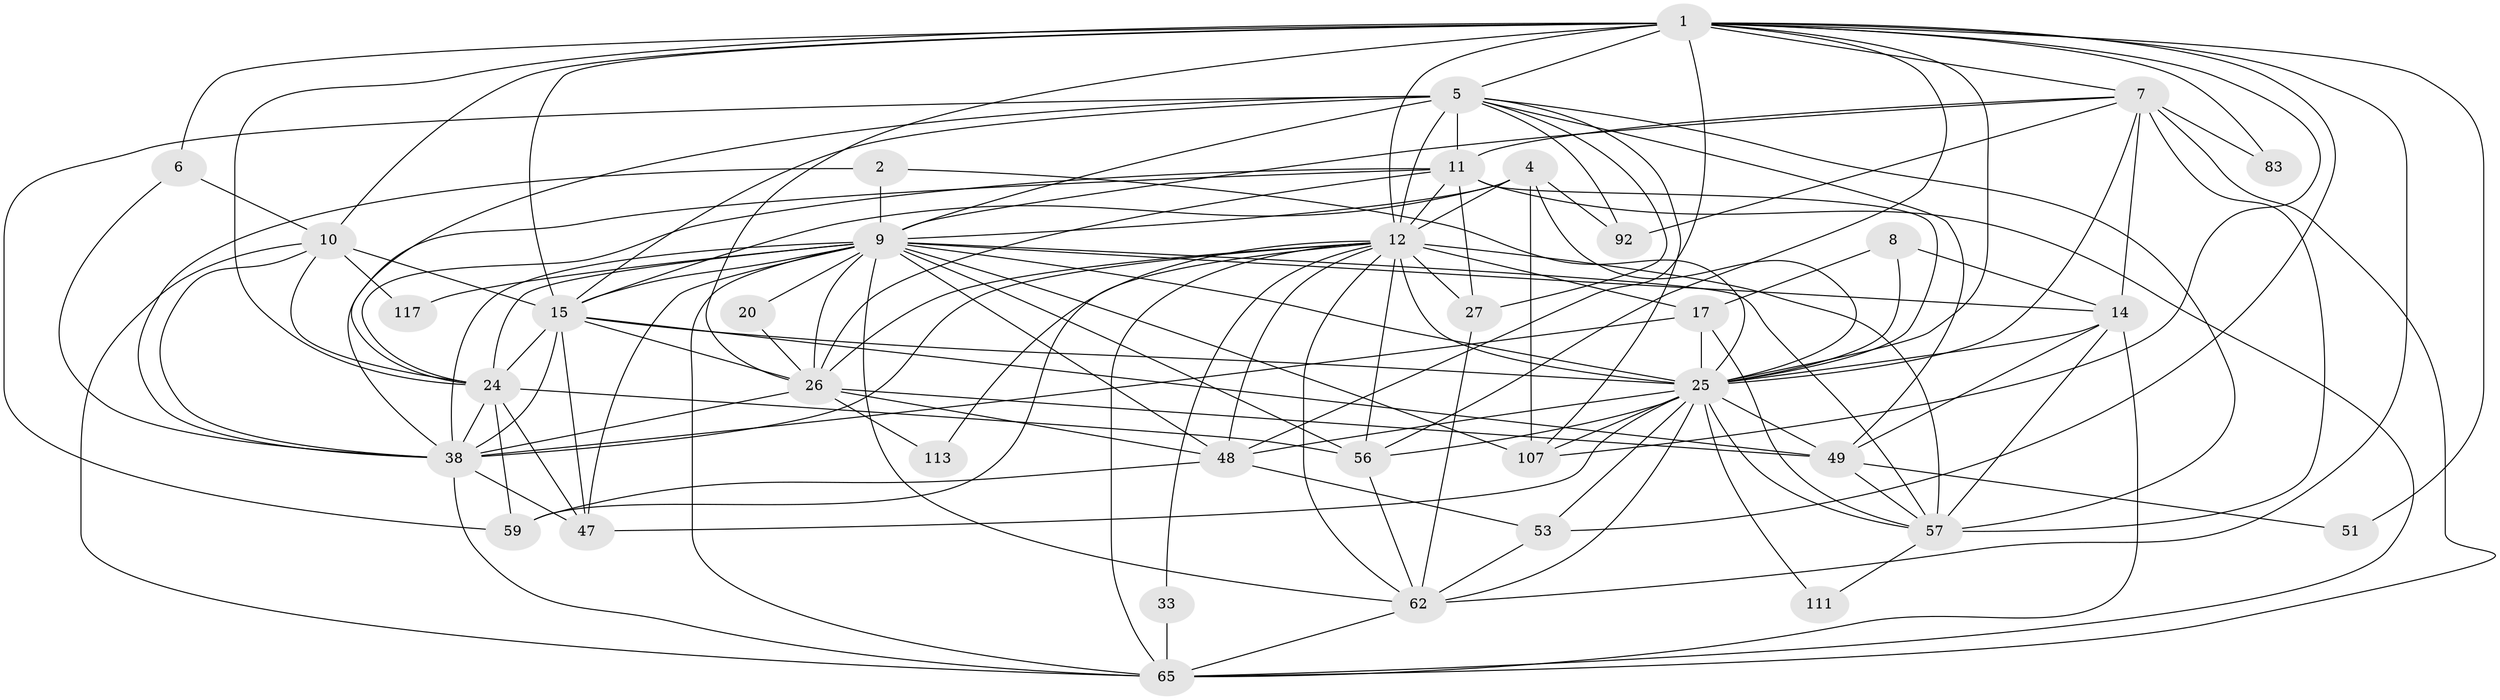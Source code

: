 // original degree distribution, {7: 0.064, 3: 0.264, 4: 0.248, 5: 0.152, 8: 0.024, 6: 0.064, 2: 0.176, 10: 0.008}
// Generated by graph-tools (version 1.1) at 2025/18/03/04/25 18:18:44]
// undirected, 37 vertices, 132 edges
graph export_dot {
graph [start="1"]
  node [color=gray90,style=filled];
  1 [super="+23+3"];
  2;
  4 [super="+29"];
  5 [super="+44+46"];
  6;
  7 [super="+77+101+41"];
  8;
  9 [super="+70+16+68+18"];
  10 [super="+95+42"];
  11 [super="+21+28"];
  12 [super="+35+22"];
  14 [super="+73"];
  15 [super="+58+19+75"];
  17;
  20;
  24 [super="+32"];
  25 [super="+81+30+43"];
  26 [super="+88+98"];
  27;
  33;
  38 [super="+66+105+45+67"];
  47 [super="+100+55"];
  48 [super="+72"];
  49 [super="+52"];
  51;
  53 [super="+78"];
  56 [super="+104+99"];
  57 [super="+80+74"];
  59 [super="+63"];
  62 [super="+116+102"];
  65 [super="+94+97"];
  83;
  92;
  107 [super="+112"];
  111;
  113;
  117;
  1 -- 62;
  1 -- 48;
  1 -- 7;
  1 -- 10 [weight=2];
  1 -- 25;
  1 -- 107;
  1 -- 5;
  1 -- 6;
  1 -- 12;
  1 -- 15 [weight=2];
  1 -- 83;
  1 -- 51;
  1 -- 53;
  1 -- 56;
  1 -- 24;
  1 -- 26;
  2 -- 9;
  2 -- 38;
  2 -- 25;
  4 -- 15;
  4 -- 92;
  4 -- 12 [weight=2];
  4 -- 25;
  4 -- 107;
  4 -- 9;
  5 -- 107;
  5 -- 12 [weight=2];
  5 -- 49 [weight=2];
  5 -- 27;
  5 -- 92;
  5 -- 57;
  5 -- 11 [weight=2];
  5 -- 15;
  5 -- 24;
  5 -- 9;
  5 -- 59;
  6 -- 10;
  6 -- 38;
  7 -- 57 [weight=3];
  7 -- 65;
  7 -- 92;
  7 -- 9;
  7 -- 11;
  7 -- 83;
  7 -- 14;
  7 -- 25;
  8 -- 17;
  8 -- 14;
  8 -- 25;
  9 -- 47;
  9 -- 56 [weight=2];
  9 -- 57;
  9 -- 48 [weight=2];
  9 -- 14;
  9 -- 15;
  9 -- 25 [weight=2];
  9 -- 107;
  9 -- 65;
  9 -- 38;
  9 -- 20 [weight=2];
  9 -- 117;
  9 -- 26;
  9 -- 62;
  9 -- 24;
  10 -- 15 [weight=2];
  10 -- 65;
  10 -- 117;
  10 -- 38;
  10 -- 24;
  11 -- 65;
  11 -- 26;
  11 -- 27;
  11 -- 38;
  11 -- 12;
  11 -- 25 [weight=2];
  11 -- 24;
  12 -- 33;
  12 -- 65;
  12 -- 38;
  12 -- 48 [weight=2];
  12 -- 17;
  12 -- 113;
  12 -- 62;
  12 -- 56;
  12 -- 57 [weight=2];
  12 -- 26;
  12 -- 27;
  12 -- 25 [weight=5];
  12 -- 59;
  14 -- 57;
  14 -- 65;
  14 -- 25;
  14 -- 49;
  15 -- 26;
  15 -- 49;
  15 -- 38;
  15 -- 24;
  15 -- 25;
  15 -- 47 [weight=2];
  17 -- 38;
  17 -- 57;
  17 -- 25;
  20 -- 26;
  24 -- 38;
  24 -- 47;
  24 -- 56;
  24 -- 59;
  25 -- 62 [weight=2];
  25 -- 56 [weight=3];
  25 -- 111;
  25 -- 48;
  25 -- 53;
  25 -- 57;
  25 -- 47;
  25 -- 107;
  25 -- 49;
  26 -- 113;
  26 -- 38;
  26 -- 48;
  26 -- 49;
  27 -- 62;
  33 -- 65;
  38 -- 65;
  38 -- 47;
  48 -- 53;
  48 -- 59;
  49 -- 51;
  49 -- 57;
  53 -- 62;
  56 -- 62;
  57 -- 111;
  62 -- 65;
}
